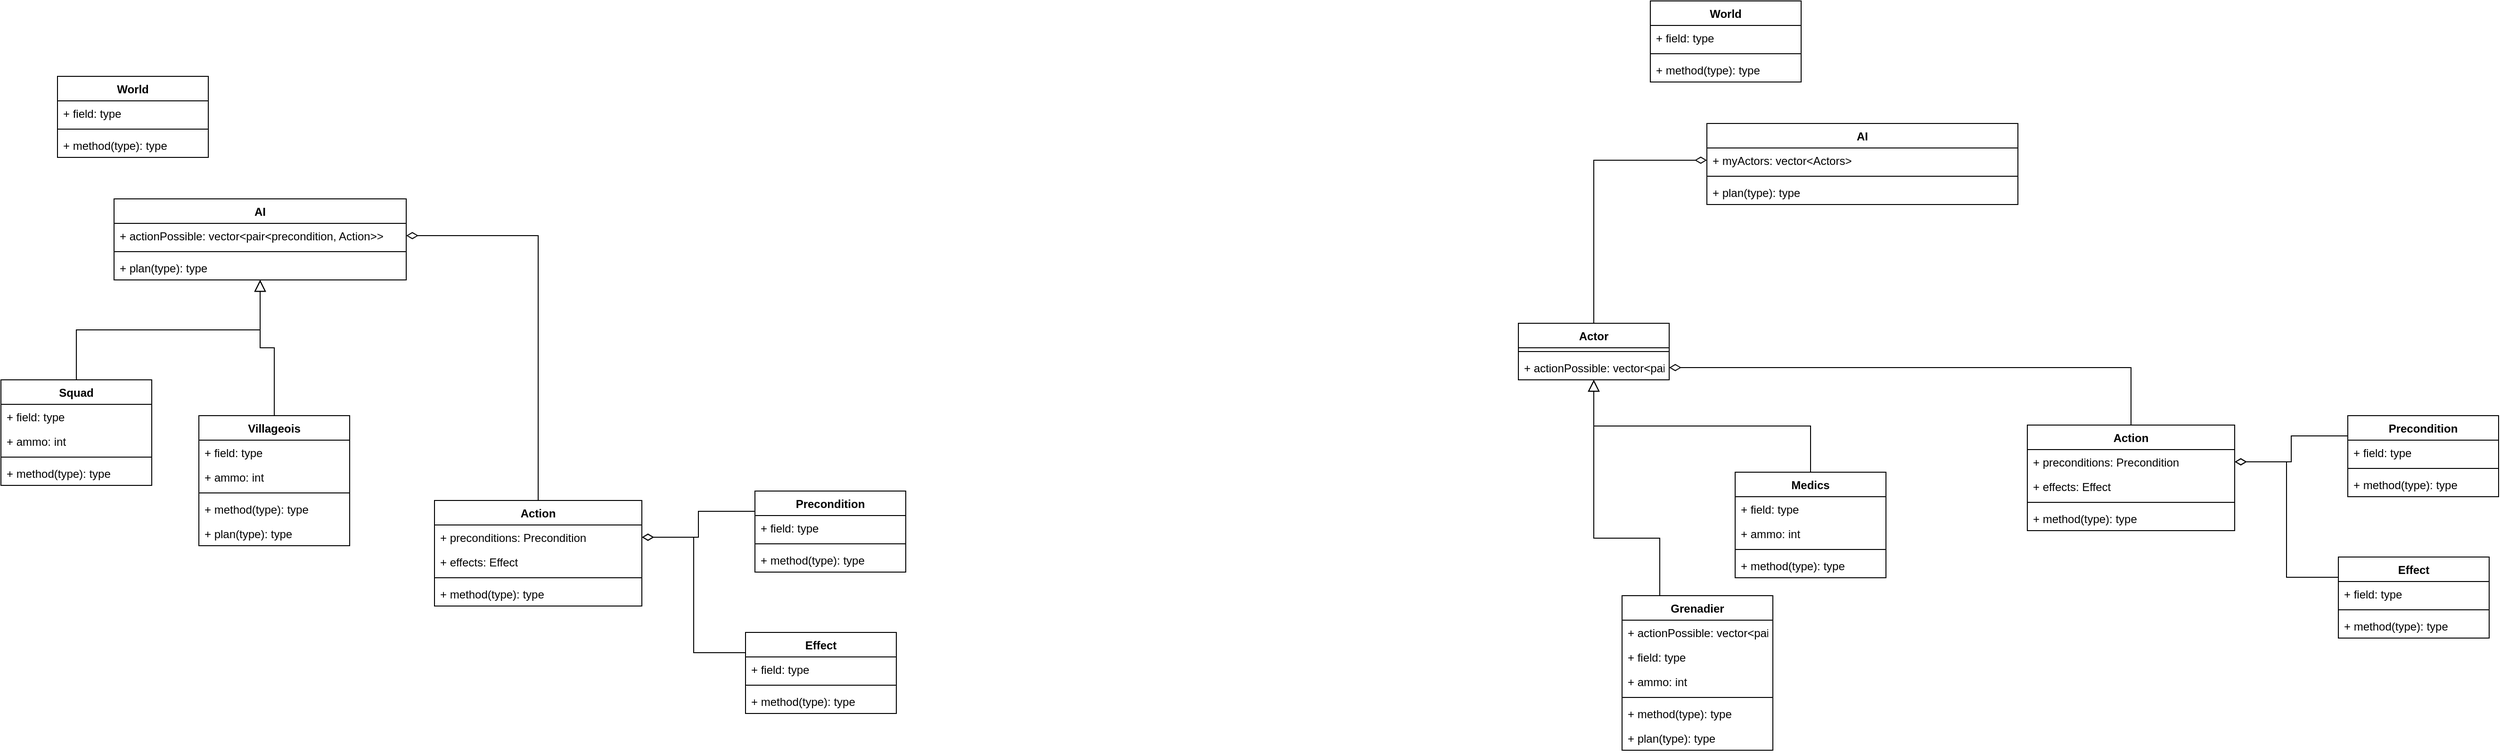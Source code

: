 <mxfile version="16.1.2" type="device"><diagram id="bciIS-RaZtxiIp3EBrxe" name="Page-1"><mxGraphModel dx="3781" dy="1980" grid="1" gridSize="10" guides="1" tooltips="1" connect="1" arrows="1" fold="1" page="1" pageScale="1" pageWidth="827" pageHeight="1169" math="0" shadow="0"><root><mxCell id="0"/><mxCell id="1" parent="0"/><mxCell id="iHJCFBOysHkOCmNIYZa_-2" value="World" style="swimlane;fontStyle=1;align=center;verticalAlign=top;childLayout=stackLayout;horizontal=1;startSize=26;horizontalStack=0;resizeParent=1;resizeParentMax=0;resizeLast=0;collapsible=1;marginBottom=0;" vertex="1" parent="1"><mxGeometry x="-220" y="-490" width="160" height="86" as="geometry"/></mxCell><mxCell id="iHJCFBOysHkOCmNIYZa_-3" value="+ field: type" style="text;strokeColor=none;fillColor=none;align=left;verticalAlign=top;spacingLeft=4;spacingRight=4;overflow=hidden;rotatable=0;points=[[0,0.5],[1,0.5]];portConstraint=eastwest;" vertex="1" parent="iHJCFBOysHkOCmNIYZa_-2"><mxGeometry y="26" width="160" height="26" as="geometry"/></mxCell><mxCell id="iHJCFBOysHkOCmNIYZa_-4" value="" style="line;strokeWidth=1;fillColor=none;align=left;verticalAlign=middle;spacingTop=-1;spacingLeft=3;spacingRight=3;rotatable=0;labelPosition=right;points=[];portConstraint=eastwest;" vertex="1" parent="iHJCFBOysHkOCmNIYZa_-2"><mxGeometry y="52" width="160" height="8" as="geometry"/></mxCell><mxCell id="iHJCFBOysHkOCmNIYZa_-5" value="+ method(type): type" style="text;strokeColor=none;fillColor=none;align=left;verticalAlign=top;spacingLeft=4;spacingRight=4;overflow=hidden;rotatable=0;points=[[0,0.5],[1,0.5]];portConstraint=eastwest;" vertex="1" parent="iHJCFBOysHkOCmNIYZa_-2"><mxGeometry y="60" width="160" height="26" as="geometry"/></mxCell><mxCell id="iHJCFBOysHkOCmNIYZa_-22" style="edgeStyle=orthogonalEdgeStyle;rounded=0;orthogonalLoop=1;jettySize=auto;html=1;exitX=0.5;exitY=0;exitDx=0;exitDy=0;entryX=1;entryY=0.5;entryDx=0;entryDy=0;endArrow=diamondThin;endFill=0;endSize=10;" edge="1" parent="1" source="iHJCFBOysHkOCmNIYZa_-6" target="iHJCFBOysHkOCmNIYZa_-19"><mxGeometry relative="1" as="geometry"/></mxCell><mxCell id="iHJCFBOysHkOCmNIYZa_-6" value="Action" style="swimlane;fontStyle=1;align=center;verticalAlign=top;childLayout=stackLayout;horizontal=1;startSize=26;horizontalStack=0;resizeParent=1;resizeParentMax=0;resizeLast=0;collapsible=1;marginBottom=0;" vertex="1" parent="1"><mxGeometry x="180" y="-40" width="220" height="112" as="geometry"/></mxCell><mxCell id="iHJCFBOysHkOCmNIYZa_-7" value="+ preconditions: Precondition" style="text;strokeColor=none;fillColor=none;align=left;verticalAlign=top;spacingLeft=4;spacingRight=4;overflow=hidden;rotatable=0;points=[[0,0.5],[1,0.5]];portConstraint=eastwest;" vertex="1" parent="iHJCFBOysHkOCmNIYZa_-6"><mxGeometry y="26" width="220" height="26" as="geometry"/></mxCell><mxCell id="iHJCFBOysHkOCmNIYZa_-25" value="+ effects: Effect" style="text;strokeColor=none;fillColor=none;align=left;verticalAlign=top;spacingLeft=4;spacingRight=4;overflow=hidden;rotatable=0;points=[[0,0.5],[1,0.5]];portConstraint=eastwest;" vertex="1" parent="iHJCFBOysHkOCmNIYZa_-6"><mxGeometry y="52" width="220" height="26" as="geometry"/></mxCell><mxCell id="iHJCFBOysHkOCmNIYZa_-8" value="" style="line;strokeWidth=1;fillColor=none;align=left;verticalAlign=middle;spacingTop=-1;spacingLeft=3;spacingRight=3;rotatable=0;labelPosition=right;points=[];portConstraint=eastwest;" vertex="1" parent="iHJCFBOysHkOCmNIYZa_-6"><mxGeometry y="78" width="220" height="8" as="geometry"/></mxCell><mxCell id="iHJCFBOysHkOCmNIYZa_-9" value="+ method(type): type" style="text;strokeColor=none;fillColor=none;align=left;verticalAlign=top;spacingLeft=4;spacingRight=4;overflow=hidden;rotatable=0;points=[[0,0.5],[1,0.5]];portConstraint=eastwest;" vertex="1" parent="iHJCFBOysHkOCmNIYZa_-6"><mxGeometry y="86" width="220" height="26" as="geometry"/></mxCell><mxCell id="iHJCFBOysHkOCmNIYZa_-23" style="edgeStyle=orthogonalEdgeStyle;rounded=0;orthogonalLoop=1;jettySize=auto;html=1;exitX=0;exitY=0.25;exitDx=0;exitDy=0;entryX=1;entryY=0.5;entryDx=0;entryDy=0;endArrow=diamondThin;endFill=0;endSize=10;" edge="1" parent="1" source="iHJCFBOysHkOCmNIYZa_-10" target="iHJCFBOysHkOCmNIYZa_-7"><mxGeometry relative="1" as="geometry"/></mxCell><mxCell id="iHJCFBOysHkOCmNIYZa_-10" value="Precondition" style="swimlane;fontStyle=1;align=center;verticalAlign=top;childLayout=stackLayout;horizontal=1;startSize=26;horizontalStack=0;resizeParent=1;resizeParentMax=0;resizeLast=0;collapsible=1;marginBottom=0;" vertex="1" parent="1"><mxGeometry x="520" y="-50" width="160" height="86" as="geometry"/></mxCell><mxCell id="iHJCFBOysHkOCmNIYZa_-11" value="+ field: type" style="text;strokeColor=none;fillColor=none;align=left;verticalAlign=top;spacingLeft=4;spacingRight=4;overflow=hidden;rotatable=0;points=[[0,0.5],[1,0.5]];portConstraint=eastwest;" vertex="1" parent="iHJCFBOysHkOCmNIYZa_-10"><mxGeometry y="26" width="160" height="26" as="geometry"/></mxCell><mxCell id="iHJCFBOysHkOCmNIYZa_-12" value="" style="line;strokeWidth=1;fillColor=none;align=left;verticalAlign=middle;spacingTop=-1;spacingLeft=3;spacingRight=3;rotatable=0;labelPosition=right;points=[];portConstraint=eastwest;" vertex="1" parent="iHJCFBOysHkOCmNIYZa_-10"><mxGeometry y="52" width="160" height="8" as="geometry"/></mxCell><mxCell id="iHJCFBOysHkOCmNIYZa_-13" value="+ method(type): type" style="text;strokeColor=none;fillColor=none;align=left;verticalAlign=top;spacingLeft=4;spacingRight=4;overflow=hidden;rotatable=0;points=[[0,0.5],[1,0.5]];portConstraint=eastwest;" vertex="1" parent="iHJCFBOysHkOCmNIYZa_-10"><mxGeometry y="60" width="160" height="26" as="geometry"/></mxCell><mxCell id="iHJCFBOysHkOCmNIYZa_-24" style="edgeStyle=orthogonalEdgeStyle;rounded=0;orthogonalLoop=1;jettySize=auto;html=1;exitX=0;exitY=0.25;exitDx=0;exitDy=0;entryX=1;entryY=0.5;entryDx=0;entryDy=0;endArrow=diamondThin;endFill=0;endSize=10;" edge="1" parent="1" source="iHJCFBOysHkOCmNIYZa_-14" target="iHJCFBOysHkOCmNIYZa_-7"><mxGeometry relative="1" as="geometry"/></mxCell><mxCell id="iHJCFBOysHkOCmNIYZa_-14" value="Effect" style="swimlane;fontStyle=1;align=center;verticalAlign=top;childLayout=stackLayout;horizontal=1;startSize=26;horizontalStack=0;resizeParent=1;resizeParentMax=0;resizeLast=0;collapsible=1;marginBottom=0;" vertex="1" parent="1"><mxGeometry x="510" y="100" width="160" height="86" as="geometry"/></mxCell><mxCell id="iHJCFBOysHkOCmNIYZa_-15" value="+ field: type" style="text;strokeColor=none;fillColor=none;align=left;verticalAlign=top;spacingLeft=4;spacingRight=4;overflow=hidden;rotatable=0;points=[[0,0.5],[1,0.5]];portConstraint=eastwest;" vertex="1" parent="iHJCFBOysHkOCmNIYZa_-14"><mxGeometry y="26" width="160" height="26" as="geometry"/></mxCell><mxCell id="iHJCFBOysHkOCmNIYZa_-16" value="" style="line;strokeWidth=1;fillColor=none;align=left;verticalAlign=middle;spacingTop=-1;spacingLeft=3;spacingRight=3;rotatable=0;labelPosition=right;points=[];portConstraint=eastwest;" vertex="1" parent="iHJCFBOysHkOCmNIYZa_-14"><mxGeometry y="52" width="160" height="8" as="geometry"/></mxCell><mxCell id="iHJCFBOysHkOCmNIYZa_-17" value="+ method(type): type" style="text;strokeColor=none;fillColor=none;align=left;verticalAlign=top;spacingLeft=4;spacingRight=4;overflow=hidden;rotatable=0;points=[[0,0.5],[1,0.5]];portConstraint=eastwest;" vertex="1" parent="iHJCFBOysHkOCmNIYZa_-14"><mxGeometry y="60" width="160" height="26" as="geometry"/></mxCell><mxCell id="iHJCFBOysHkOCmNIYZa_-18" value="AI" style="swimlane;fontStyle=1;align=center;verticalAlign=top;childLayout=stackLayout;horizontal=1;startSize=26;horizontalStack=0;resizeParent=1;resizeParentMax=0;resizeLast=0;collapsible=1;marginBottom=0;" vertex="1" parent="1"><mxGeometry x="-160" y="-360" width="330" height="86" as="geometry"/></mxCell><mxCell id="iHJCFBOysHkOCmNIYZa_-81" value="+ myActors: vector&lt;Actors&gt;" style="text;strokeColor=none;fillColor=none;align=left;verticalAlign=top;spacingLeft=4;spacingRight=4;overflow=hidden;rotatable=0;points=[[0,0.5],[1,0.5]];portConstraint=eastwest;" vertex="1" parent="iHJCFBOysHkOCmNIYZa_-18"><mxGeometry y="26" width="330" height="26" as="geometry"/></mxCell><mxCell id="iHJCFBOysHkOCmNIYZa_-20" value="" style="line;strokeWidth=1;fillColor=none;align=left;verticalAlign=middle;spacingTop=-1;spacingLeft=3;spacingRight=3;rotatable=0;labelPosition=right;points=[];portConstraint=eastwest;" vertex="1" parent="iHJCFBOysHkOCmNIYZa_-18"><mxGeometry y="52" width="330" height="8" as="geometry"/></mxCell><mxCell id="iHJCFBOysHkOCmNIYZa_-39" value="+ plan(type): type" style="text;strokeColor=none;fillColor=none;align=left;verticalAlign=top;spacingLeft=4;spacingRight=4;overflow=hidden;rotatable=0;points=[[0,0.5],[1,0.5]];portConstraint=eastwest;" vertex="1" parent="iHJCFBOysHkOCmNIYZa_-18"><mxGeometry y="60" width="330" height="26" as="geometry"/></mxCell><mxCell id="iHJCFBOysHkOCmNIYZa_-93" style="edgeStyle=orthogonalEdgeStyle;rounded=0;orthogonalLoop=1;jettySize=auto;html=1;exitX=0.25;exitY=0;exitDx=0;exitDy=0;endArrow=block;endFill=0;endSize=10;" edge="1" parent="1" source="iHJCFBOysHkOCmNIYZa_-28" target="iHJCFBOysHkOCmNIYZa_-87"><mxGeometry relative="1" as="geometry"><Array as="points"><mxPoint x="-210" y="80"/><mxPoint x="-280" y="80"/></Array></mxGeometry></mxCell><mxCell id="iHJCFBOysHkOCmNIYZa_-28" value="Grenadier" style="swimlane;fontStyle=1;align=center;verticalAlign=top;childLayout=stackLayout;horizontal=1;startSize=26;horizontalStack=0;resizeParent=1;resizeParentMax=0;resizeLast=0;collapsible=1;marginBottom=0;" vertex="1" parent="1"><mxGeometry x="-250" y="141" width="160" height="164" as="geometry"/></mxCell><mxCell id="iHJCFBOysHkOCmNIYZa_-42" value="+ actionPossible: vector&lt;pair&lt;precondition, Action&gt;&gt;" style="text;strokeColor=none;fillColor=none;align=left;verticalAlign=top;spacingLeft=4;spacingRight=4;overflow=hidden;rotatable=0;points=[[0,0.5],[1,0.5]];portConstraint=eastwest;" vertex="1" parent="iHJCFBOysHkOCmNIYZa_-28"><mxGeometry y="26" width="160" height="26" as="geometry"/></mxCell><mxCell id="iHJCFBOysHkOCmNIYZa_-29" value="+ field: type" style="text;strokeColor=none;fillColor=none;align=left;verticalAlign=top;spacingLeft=4;spacingRight=4;overflow=hidden;rotatable=0;points=[[0,0.5],[1,0.5]];portConstraint=eastwest;" vertex="1" parent="iHJCFBOysHkOCmNIYZa_-28"><mxGeometry y="52" width="160" height="26" as="geometry"/></mxCell><mxCell id="iHJCFBOysHkOCmNIYZa_-26" value="+ ammo: int" style="text;strokeColor=none;fillColor=none;align=left;verticalAlign=top;spacingLeft=4;spacingRight=4;overflow=hidden;rotatable=0;points=[[0,0.5],[1,0.5]];portConstraint=eastwest;" vertex="1" parent="iHJCFBOysHkOCmNIYZa_-28"><mxGeometry y="78" width="160" height="26" as="geometry"/></mxCell><mxCell id="iHJCFBOysHkOCmNIYZa_-30" value="" style="line;strokeWidth=1;fillColor=none;align=left;verticalAlign=middle;spacingTop=-1;spacingLeft=3;spacingRight=3;rotatable=0;labelPosition=right;points=[];portConstraint=eastwest;" vertex="1" parent="iHJCFBOysHkOCmNIYZa_-28"><mxGeometry y="104" width="160" height="8" as="geometry"/></mxCell><mxCell id="iHJCFBOysHkOCmNIYZa_-31" value="+ method(type): type" style="text;strokeColor=none;fillColor=none;align=left;verticalAlign=top;spacingLeft=4;spacingRight=4;overflow=hidden;rotatable=0;points=[[0,0.5],[1,0.5]];portConstraint=eastwest;" vertex="1" parent="iHJCFBOysHkOCmNIYZa_-28"><mxGeometry y="112" width="160" height="26" as="geometry"/></mxCell><mxCell id="iHJCFBOysHkOCmNIYZa_-21" value="+ plan(type): type" style="text;strokeColor=none;fillColor=none;align=left;verticalAlign=top;spacingLeft=4;spacingRight=4;overflow=hidden;rotatable=0;points=[[0,0.5],[1,0.5]];portConstraint=eastwest;" vertex="1" parent="iHJCFBOysHkOCmNIYZa_-28"><mxGeometry y="138" width="160" height="26" as="geometry"/></mxCell><mxCell id="iHJCFBOysHkOCmNIYZa_-95" style="edgeStyle=orthogonalEdgeStyle;rounded=0;orthogonalLoop=1;jettySize=auto;html=1;exitX=0.5;exitY=0;exitDx=0;exitDy=0;endArrow=block;endFill=0;endSize=10;" edge="1" parent="1" source="iHJCFBOysHkOCmNIYZa_-33" target="iHJCFBOysHkOCmNIYZa_-87"><mxGeometry relative="1" as="geometry"/></mxCell><mxCell id="iHJCFBOysHkOCmNIYZa_-33" value="Medics" style="swimlane;fontStyle=1;align=center;verticalAlign=top;childLayout=stackLayout;horizontal=1;startSize=26;horizontalStack=0;resizeParent=1;resizeParentMax=0;resizeLast=0;collapsible=1;marginBottom=0;" vertex="1" parent="1"><mxGeometry x="-130" y="10" width="160" height="112" as="geometry"/></mxCell><mxCell id="iHJCFBOysHkOCmNIYZa_-34" value="+ field: type" style="text;strokeColor=none;fillColor=none;align=left;verticalAlign=top;spacingLeft=4;spacingRight=4;overflow=hidden;rotatable=0;points=[[0,0.5],[1,0.5]];portConstraint=eastwest;" vertex="1" parent="iHJCFBOysHkOCmNIYZa_-33"><mxGeometry y="26" width="160" height="26" as="geometry"/></mxCell><mxCell id="iHJCFBOysHkOCmNIYZa_-35" value="+ ammo: int" style="text;strokeColor=none;fillColor=none;align=left;verticalAlign=top;spacingLeft=4;spacingRight=4;overflow=hidden;rotatable=0;points=[[0,0.5],[1,0.5]];portConstraint=eastwest;" vertex="1" parent="iHJCFBOysHkOCmNIYZa_-33"><mxGeometry y="52" width="160" height="26" as="geometry"/></mxCell><mxCell id="iHJCFBOysHkOCmNIYZa_-36" value="" style="line;strokeWidth=1;fillColor=none;align=left;verticalAlign=middle;spacingTop=-1;spacingLeft=3;spacingRight=3;rotatable=0;labelPosition=right;points=[];portConstraint=eastwest;" vertex="1" parent="iHJCFBOysHkOCmNIYZa_-33"><mxGeometry y="78" width="160" height="8" as="geometry"/></mxCell><mxCell id="iHJCFBOysHkOCmNIYZa_-37" value="+ method(type): type" style="text;strokeColor=none;fillColor=none;align=left;verticalAlign=top;spacingLeft=4;spacingRight=4;overflow=hidden;rotatable=0;points=[[0,0.5],[1,0.5]];portConstraint=eastwest;" vertex="1" parent="iHJCFBOysHkOCmNIYZa_-33"><mxGeometry y="86" width="160" height="26" as="geometry"/></mxCell><mxCell id="iHJCFBOysHkOCmNIYZa_-43" value="World" style="swimlane;fontStyle=1;align=center;verticalAlign=top;childLayout=stackLayout;horizontal=1;startSize=26;horizontalStack=0;resizeParent=1;resizeParentMax=0;resizeLast=0;collapsible=1;marginBottom=0;" vertex="1" parent="1"><mxGeometry x="-1910" y="-410" width="160" height="86" as="geometry"/></mxCell><mxCell id="iHJCFBOysHkOCmNIYZa_-44" value="+ field: type" style="text;strokeColor=none;fillColor=none;align=left;verticalAlign=top;spacingLeft=4;spacingRight=4;overflow=hidden;rotatable=0;points=[[0,0.5],[1,0.5]];portConstraint=eastwest;" vertex="1" parent="iHJCFBOysHkOCmNIYZa_-43"><mxGeometry y="26" width="160" height="26" as="geometry"/></mxCell><mxCell id="iHJCFBOysHkOCmNIYZa_-45" value="" style="line;strokeWidth=1;fillColor=none;align=left;verticalAlign=middle;spacingTop=-1;spacingLeft=3;spacingRight=3;rotatable=0;labelPosition=right;points=[];portConstraint=eastwest;" vertex="1" parent="iHJCFBOysHkOCmNIYZa_-43"><mxGeometry y="52" width="160" height="8" as="geometry"/></mxCell><mxCell id="iHJCFBOysHkOCmNIYZa_-46" value="+ method(type): type" style="text;strokeColor=none;fillColor=none;align=left;verticalAlign=top;spacingLeft=4;spacingRight=4;overflow=hidden;rotatable=0;points=[[0,0.5],[1,0.5]];portConstraint=eastwest;" vertex="1" parent="iHJCFBOysHkOCmNIYZa_-43"><mxGeometry y="60" width="160" height="26" as="geometry"/></mxCell><mxCell id="iHJCFBOysHkOCmNIYZa_-47" style="edgeStyle=orthogonalEdgeStyle;rounded=0;orthogonalLoop=1;jettySize=auto;html=1;exitX=0.5;exitY=0;exitDx=0;exitDy=0;entryX=1;entryY=0.5;entryDx=0;entryDy=0;endArrow=diamondThin;endFill=0;endSize=10;" edge="1" parent="1" source="iHJCFBOysHkOCmNIYZa_-48" target="iHJCFBOysHkOCmNIYZa_-74"><mxGeometry relative="1" as="geometry"/></mxCell><mxCell id="iHJCFBOysHkOCmNIYZa_-48" value="Action" style="swimlane;fontStyle=1;align=center;verticalAlign=top;childLayout=stackLayout;horizontal=1;startSize=26;horizontalStack=0;resizeParent=1;resizeParentMax=0;resizeLast=0;collapsible=1;marginBottom=0;" vertex="1" parent="1"><mxGeometry x="-1510" y="40" width="220" height="112" as="geometry"/></mxCell><mxCell id="iHJCFBOysHkOCmNIYZa_-49" value="+ preconditions: Precondition" style="text;strokeColor=none;fillColor=none;align=left;verticalAlign=top;spacingLeft=4;spacingRight=4;overflow=hidden;rotatable=0;points=[[0,0.5],[1,0.5]];portConstraint=eastwest;" vertex="1" parent="iHJCFBOysHkOCmNIYZa_-48"><mxGeometry y="26" width="220" height="26" as="geometry"/></mxCell><mxCell id="iHJCFBOysHkOCmNIYZa_-50" value="+ effects: Effect" style="text;strokeColor=none;fillColor=none;align=left;verticalAlign=top;spacingLeft=4;spacingRight=4;overflow=hidden;rotatable=0;points=[[0,0.5],[1,0.5]];portConstraint=eastwest;" vertex="1" parent="iHJCFBOysHkOCmNIYZa_-48"><mxGeometry y="52" width="220" height="26" as="geometry"/></mxCell><mxCell id="iHJCFBOysHkOCmNIYZa_-51" value="" style="line;strokeWidth=1;fillColor=none;align=left;verticalAlign=middle;spacingTop=-1;spacingLeft=3;spacingRight=3;rotatable=0;labelPosition=right;points=[];portConstraint=eastwest;" vertex="1" parent="iHJCFBOysHkOCmNIYZa_-48"><mxGeometry y="78" width="220" height="8" as="geometry"/></mxCell><mxCell id="iHJCFBOysHkOCmNIYZa_-52" value="+ method(type): type" style="text;strokeColor=none;fillColor=none;align=left;verticalAlign=top;spacingLeft=4;spacingRight=4;overflow=hidden;rotatable=0;points=[[0,0.5],[1,0.5]];portConstraint=eastwest;" vertex="1" parent="iHJCFBOysHkOCmNIYZa_-48"><mxGeometry y="86" width="220" height="26" as="geometry"/></mxCell><mxCell id="iHJCFBOysHkOCmNIYZa_-53" style="edgeStyle=orthogonalEdgeStyle;rounded=0;orthogonalLoop=1;jettySize=auto;html=1;exitX=0;exitY=0.25;exitDx=0;exitDy=0;entryX=1;entryY=0.5;entryDx=0;entryDy=0;endArrow=diamondThin;endFill=0;endSize=10;" edge="1" parent="1" source="iHJCFBOysHkOCmNIYZa_-54" target="iHJCFBOysHkOCmNIYZa_-49"><mxGeometry relative="1" as="geometry"/></mxCell><mxCell id="iHJCFBOysHkOCmNIYZa_-54" value="Precondition" style="swimlane;fontStyle=1;align=center;verticalAlign=top;childLayout=stackLayout;horizontal=1;startSize=26;horizontalStack=0;resizeParent=1;resizeParentMax=0;resizeLast=0;collapsible=1;marginBottom=0;" vertex="1" parent="1"><mxGeometry x="-1170" y="30" width="160" height="86" as="geometry"/></mxCell><mxCell id="iHJCFBOysHkOCmNIYZa_-55" value="+ field: type" style="text;strokeColor=none;fillColor=none;align=left;verticalAlign=top;spacingLeft=4;spacingRight=4;overflow=hidden;rotatable=0;points=[[0,0.5],[1,0.5]];portConstraint=eastwest;" vertex="1" parent="iHJCFBOysHkOCmNIYZa_-54"><mxGeometry y="26" width="160" height="26" as="geometry"/></mxCell><mxCell id="iHJCFBOysHkOCmNIYZa_-56" value="" style="line;strokeWidth=1;fillColor=none;align=left;verticalAlign=middle;spacingTop=-1;spacingLeft=3;spacingRight=3;rotatable=0;labelPosition=right;points=[];portConstraint=eastwest;" vertex="1" parent="iHJCFBOysHkOCmNIYZa_-54"><mxGeometry y="52" width="160" height="8" as="geometry"/></mxCell><mxCell id="iHJCFBOysHkOCmNIYZa_-57" value="+ method(type): type" style="text;strokeColor=none;fillColor=none;align=left;verticalAlign=top;spacingLeft=4;spacingRight=4;overflow=hidden;rotatable=0;points=[[0,0.5],[1,0.5]];portConstraint=eastwest;" vertex="1" parent="iHJCFBOysHkOCmNIYZa_-54"><mxGeometry y="60" width="160" height="26" as="geometry"/></mxCell><mxCell id="iHJCFBOysHkOCmNIYZa_-58" style="edgeStyle=orthogonalEdgeStyle;rounded=0;orthogonalLoop=1;jettySize=auto;html=1;exitX=0;exitY=0.25;exitDx=0;exitDy=0;entryX=1;entryY=0.5;entryDx=0;entryDy=0;endArrow=diamondThin;endFill=0;endSize=10;" edge="1" parent="1" source="iHJCFBOysHkOCmNIYZa_-59" target="iHJCFBOysHkOCmNIYZa_-49"><mxGeometry relative="1" as="geometry"/></mxCell><mxCell id="iHJCFBOysHkOCmNIYZa_-59" value="Effect" style="swimlane;fontStyle=1;align=center;verticalAlign=top;childLayout=stackLayout;horizontal=1;startSize=26;horizontalStack=0;resizeParent=1;resizeParentMax=0;resizeLast=0;collapsible=1;marginBottom=0;" vertex="1" parent="1"><mxGeometry x="-1180" y="180" width="160" height="86" as="geometry"/></mxCell><mxCell id="iHJCFBOysHkOCmNIYZa_-60" value="+ field: type" style="text;strokeColor=none;fillColor=none;align=left;verticalAlign=top;spacingLeft=4;spacingRight=4;overflow=hidden;rotatable=0;points=[[0,0.5],[1,0.5]];portConstraint=eastwest;" vertex="1" parent="iHJCFBOysHkOCmNIYZa_-59"><mxGeometry y="26" width="160" height="26" as="geometry"/></mxCell><mxCell id="iHJCFBOysHkOCmNIYZa_-61" value="" style="line;strokeWidth=1;fillColor=none;align=left;verticalAlign=middle;spacingTop=-1;spacingLeft=3;spacingRight=3;rotatable=0;labelPosition=right;points=[];portConstraint=eastwest;" vertex="1" parent="iHJCFBOysHkOCmNIYZa_-59"><mxGeometry y="52" width="160" height="8" as="geometry"/></mxCell><mxCell id="iHJCFBOysHkOCmNIYZa_-62" value="+ method(type): type" style="text;strokeColor=none;fillColor=none;align=left;verticalAlign=top;spacingLeft=4;spacingRight=4;overflow=hidden;rotatable=0;points=[[0,0.5],[1,0.5]];portConstraint=eastwest;" vertex="1" parent="iHJCFBOysHkOCmNIYZa_-59"><mxGeometry y="60" width="160" height="26" as="geometry"/></mxCell><mxCell id="iHJCFBOysHkOCmNIYZa_-63" value="AI" style="swimlane;fontStyle=1;align=center;verticalAlign=top;childLayout=stackLayout;horizontal=1;startSize=26;horizontalStack=0;resizeParent=1;resizeParentMax=0;resizeLast=0;collapsible=1;marginBottom=0;" vertex="1" parent="1"><mxGeometry x="-1850" y="-280" width="310" height="86" as="geometry"/></mxCell><mxCell id="iHJCFBOysHkOCmNIYZa_-74" value="+ actionPossible: vector&lt;pair&lt;precondition, Action&gt;&gt;" style="text;strokeColor=none;fillColor=none;align=left;verticalAlign=top;spacingLeft=4;spacingRight=4;overflow=hidden;rotatable=0;points=[[0,0.5],[1,0.5]];portConstraint=eastwest;" vertex="1" parent="iHJCFBOysHkOCmNIYZa_-63"><mxGeometry y="26" width="310" height="26" as="geometry"/></mxCell><mxCell id="iHJCFBOysHkOCmNIYZa_-64" value="" style="line;strokeWidth=1;fillColor=none;align=left;verticalAlign=middle;spacingTop=-1;spacingLeft=3;spacingRight=3;rotatable=0;labelPosition=right;points=[];portConstraint=eastwest;" vertex="1" parent="iHJCFBOysHkOCmNIYZa_-63"><mxGeometry y="52" width="310" height="8" as="geometry"/></mxCell><mxCell id="iHJCFBOysHkOCmNIYZa_-65" value="+ plan(type): type" style="text;strokeColor=none;fillColor=none;align=left;verticalAlign=top;spacingLeft=4;spacingRight=4;overflow=hidden;rotatable=0;points=[[0,0.5],[1,0.5]];portConstraint=eastwest;" vertex="1" parent="iHJCFBOysHkOCmNIYZa_-63"><mxGeometry y="60" width="310" height="26" as="geometry"/></mxCell><mxCell id="iHJCFBOysHkOCmNIYZa_-82" style="edgeStyle=orthogonalEdgeStyle;rounded=0;orthogonalLoop=1;jettySize=auto;html=1;exitX=0.5;exitY=0;exitDx=0;exitDy=0;endArrow=block;endFill=0;endSize=10;" edge="1" parent="1" source="iHJCFBOysHkOCmNIYZa_-66" target="iHJCFBOysHkOCmNIYZa_-63"><mxGeometry relative="1" as="geometry"/></mxCell><mxCell id="iHJCFBOysHkOCmNIYZa_-66" value="Villageois" style="swimlane;fontStyle=1;align=center;verticalAlign=top;childLayout=stackLayout;horizontal=1;startSize=26;horizontalStack=0;resizeParent=1;resizeParentMax=0;resizeLast=0;collapsible=1;marginBottom=0;" vertex="1" parent="1"><mxGeometry x="-1760" y="-50" width="160" height="138" as="geometry"/></mxCell><mxCell id="iHJCFBOysHkOCmNIYZa_-68" value="+ field: type" style="text;strokeColor=none;fillColor=none;align=left;verticalAlign=top;spacingLeft=4;spacingRight=4;overflow=hidden;rotatable=0;points=[[0,0.5],[1,0.5]];portConstraint=eastwest;" vertex="1" parent="iHJCFBOysHkOCmNIYZa_-66"><mxGeometry y="26" width="160" height="26" as="geometry"/></mxCell><mxCell id="iHJCFBOysHkOCmNIYZa_-69" value="+ ammo: int" style="text;strokeColor=none;fillColor=none;align=left;verticalAlign=top;spacingLeft=4;spacingRight=4;overflow=hidden;rotatable=0;points=[[0,0.5],[1,0.5]];portConstraint=eastwest;" vertex="1" parent="iHJCFBOysHkOCmNIYZa_-66"><mxGeometry y="52" width="160" height="26" as="geometry"/></mxCell><mxCell id="iHJCFBOysHkOCmNIYZa_-70" value="" style="line;strokeWidth=1;fillColor=none;align=left;verticalAlign=middle;spacingTop=-1;spacingLeft=3;spacingRight=3;rotatable=0;labelPosition=right;points=[];portConstraint=eastwest;" vertex="1" parent="iHJCFBOysHkOCmNIYZa_-66"><mxGeometry y="78" width="160" height="8" as="geometry"/></mxCell><mxCell id="iHJCFBOysHkOCmNIYZa_-71" value="+ method(type): type" style="text;strokeColor=none;fillColor=none;align=left;verticalAlign=top;spacingLeft=4;spacingRight=4;overflow=hidden;rotatable=0;points=[[0,0.5],[1,0.5]];portConstraint=eastwest;" vertex="1" parent="iHJCFBOysHkOCmNIYZa_-66"><mxGeometry y="86" width="160" height="26" as="geometry"/></mxCell><mxCell id="iHJCFBOysHkOCmNIYZa_-72" value="+ plan(type): type" style="text;strokeColor=none;fillColor=none;align=left;verticalAlign=top;spacingLeft=4;spacingRight=4;overflow=hidden;rotatable=0;points=[[0,0.5],[1,0.5]];portConstraint=eastwest;" vertex="1" parent="iHJCFBOysHkOCmNIYZa_-66"><mxGeometry y="112" width="160" height="26" as="geometry"/></mxCell><mxCell id="iHJCFBOysHkOCmNIYZa_-83" style="edgeStyle=orthogonalEdgeStyle;rounded=0;orthogonalLoop=1;jettySize=auto;html=1;exitX=0.5;exitY=0;exitDx=0;exitDy=0;endArrow=block;endFill=0;endSize=10;" edge="1" parent="1" source="iHJCFBOysHkOCmNIYZa_-73" target="iHJCFBOysHkOCmNIYZa_-63"><mxGeometry relative="1" as="geometry"/></mxCell><mxCell id="iHJCFBOysHkOCmNIYZa_-73" value="Squad" style="swimlane;fontStyle=1;align=center;verticalAlign=top;childLayout=stackLayout;horizontal=1;startSize=26;horizontalStack=0;resizeParent=1;resizeParentMax=0;resizeLast=0;collapsible=1;marginBottom=0;" vertex="1" parent="1"><mxGeometry x="-1970" y="-88" width="160" height="112" as="geometry"/></mxCell><mxCell id="iHJCFBOysHkOCmNIYZa_-75" value="+ field: type" style="text;strokeColor=none;fillColor=none;align=left;verticalAlign=top;spacingLeft=4;spacingRight=4;overflow=hidden;rotatable=0;points=[[0,0.5],[1,0.5]];portConstraint=eastwest;" vertex="1" parent="iHJCFBOysHkOCmNIYZa_-73"><mxGeometry y="26" width="160" height="26" as="geometry"/></mxCell><mxCell id="iHJCFBOysHkOCmNIYZa_-76" value="+ ammo: int" style="text;strokeColor=none;fillColor=none;align=left;verticalAlign=top;spacingLeft=4;spacingRight=4;overflow=hidden;rotatable=0;points=[[0,0.5],[1,0.5]];portConstraint=eastwest;" vertex="1" parent="iHJCFBOysHkOCmNIYZa_-73"><mxGeometry y="52" width="160" height="26" as="geometry"/></mxCell><mxCell id="iHJCFBOysHkOCmNIYZa_-77" value="" style="line;strokeWidth=1;fillColor=none;align=left;verticalAlign=middle;spacingTop=-1;spacingLeft=3;spacingRight=3;rotatable=0;labelPosition=right;points=[];portConstraint=eastwest;" vertex="1" parent="iHJCFBOysHkOCmNIYZa_-73"><mxGeometry y="78" width="160" height="8" as="geometry"/></mxCell><mxCell id="iHJCFBOysHkOCmNIYZa_-78" value="+ method(type): type" style="text;strokeColor=none;fillColor=none;align=left;verticalAlign=top;spacingLeft=4;spacingRight=4;overflow=hidden;rotatable=0;points=[[0,0.5],[1,0.5]];portConstraint=eastwest;" vertex="1" parent="iHJCFBOysHkOCmNIYZa_-73"><mxGeometry y="86" width="160" height="26" as="geometry"/></mxCell><mxCell id="iHJCFBOysHkOCmNIYZa_-94" style="edgeStyle=orthogonalEdgeStyle;rounded=0;orthogonalLoop=1;jettySize=auto;html=1;exitX=0.5;exitY=0;exitDx=0;exitDy=0;endArrow=diamondThin;endFill=0;endSize=10;" edge="1" parent="1" source="iHJCFBOysHkOCmNIYZa_-87" target="iHJCFBOysHkOCmNIYZa_-81"><mxGeometry relative="1" as="geometry"/></mxCell><mxCell id="iHJCFBOysHkOCmNIYZa_-87" value="Actor" style="swimlane;fontStyle=1;align=center;verticalAlign=top;childLayout=stackLayout;horizontal=1;startSize=26;horizontalStack=0;resizeParent=1;resizeParentMax=0;resizeLast=0;collapsible=1;marginBottom=0;" vertex="1" parent="1"><mxGeometry x="-360" y="-148" width="160" height="60" as="geometry"/></mxCell><mxCell id="iHJCFBOysHkOCmNIYZa_-91" value="" style="line;strokeWidth=1;fillColor=none;align=left;verticalAlign=middle;spacingTop=-1;spacingLeft=3;spacingRight=3;rotatable=0;labelPosition=right;points=[];portConstraint=eastwest;" vertex="1" parent="iHJCFBOysHkOCmNIYZa_-87"><mxGeometry y="26" width="160" height="8" as="geometry"/></mxCell><mxCell id="iHJCFBOysHkOCmNIYZa_-19" value="+ actionPossible: vector&lt;pair&lt;precondition, Action&gt;&gt;" style="text;strokeColor=none;fillColor=none;align=left;verticalAlign=top;spacingLeft=4;spacingRight=4;overflow=hidden;rotatable=0;points=[[0,0.5],[1,0.5]];portConstraint=eastwest;" vertex="1" parent="iHJCFBOysHkOCmNIYZa_-87"><mxGeometry y="34" width="160" height="26" as="geometry"/></mxCell></root></mxGraphModel></diagram></mxfile>